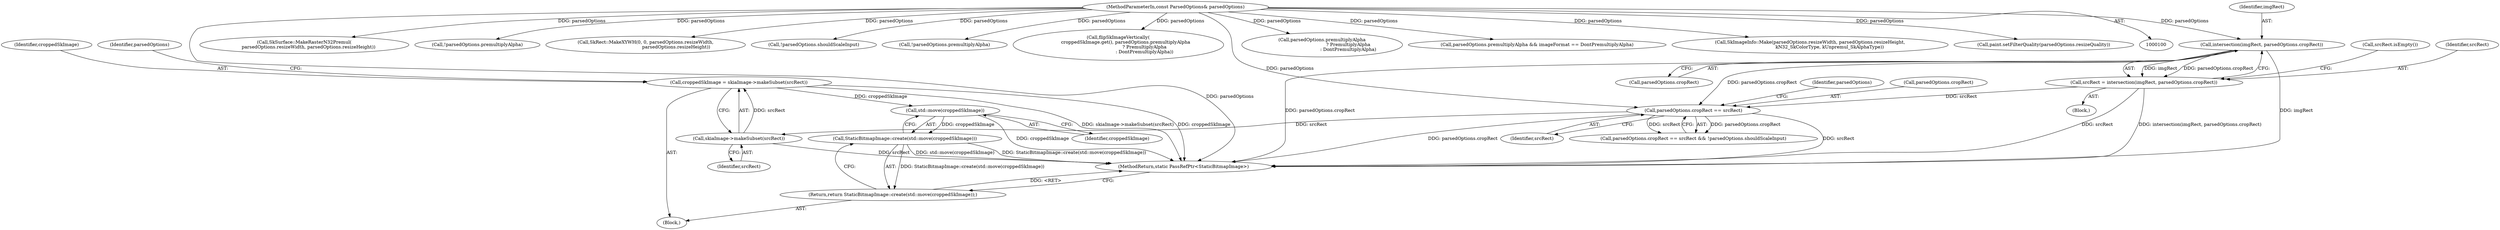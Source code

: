 digraph "0_Chrome_d59a4441697f6253e7dc3f7ae5caad6e5fd2c778_1@API" {
"1000258" [label="(Call,std::move(croppedSkImage))"];
"1000225" [label="(Call,croppedSkImage = skiaImage->makeSubset(srcRect))"];
"1000227" [label="(Call,skiaImage->makeSubset(srcRect))"];
"1000214" [label="(Call,parsedOptions.cropRect == srcRect)"];
"1000112" [label="(Call,intersection(imgRect, parsedOptions.cropRect))"];
"1000102" [label="(MethodParameterIn,const ParsedOptions& parsedOptions)"];
"1000110" [label="(Call,srcRect = intersection(imgRect, parsedOptions.cropRect))"];
"1000257" [label="(Call,StaticBitmapImage::create(std::move(croppedSkImage)))"];
"1000256" [label="(Return,return StaticBitmapImage::create(std::move(croppedSkImage));)"];
"1000388" [label="(MethodReturn,static PassRefPtr<StaticBitmapImage>)"];
"1000114" [label="(Call,parsedOptions.cropRect)"];
"1000221" [label="(Identifier,parsedOptions)"];
"1000263" [label="(Call,SkSurface::MakeRasterN32Premul(\n      parsedOptions.resizeWidth, parsedOptions.resizeHeight))"];
"1000179" [label="(Call,!parsedOptions.premultiplyAlpha)"];
"1000213" [label="(Call,parsedOptions.cropRect == srcRect && !parsedOptions.shouldScaleInput)"];
"1000227" [label="(Call,skiaImage->makeSubset(srcRect))"];
"1000214" [label="(Call,parsedOptions.cropRect == srcRect)"];
"1000228" [label="(Identifier,srcRect)"];
"1000226" [label="(Identifier,croppedSkImage)"];
"1000113" [label="(Identifier,imgRect)"];
"1000338" [label="(Call,SkRect::MakeXYWH(0, 0, parsedOptions.resizeWidth,\n                                          parsedOptions.resizeHeight))"];
"1000219" [label="(Call,!parsedOptions.shouldScaleInput)"];
"1000215" [label="(Call,parsedOptions.cropRect)"];
"1000120" [label="(Call,!parsedOptions.premultiplyAlpha)"];
"1000111" [label="(Identifier,srcRect)"];
"1000225" [label="(Call,croppedSkImage = skiaImage->makeSubset(srcRect))"];
"1000235" [label="(Call,flipSkImageVertically(\n          croppedSkImage.get(), parsedOptions.premultiplyAlpha\n                                    ? PremultiplyAlpha\n                                    : DontPremultiplyAlpha))"];
"1000231" [label="(Identifier,parsedOptions)"];
"1000112" [label="(Call,intersection(imgRect, parsedOptions.cropRect))"];
"1000110" [label="(Call,srcRect = intersection(imgRect, parsedOptions.cropRect))"];
"1000237" [label="(Call,parsedOptions.premultiplyAlpha\n                                    ? PremultiplyAlpha\n                                    : DontPremultiplyAlpha)"];
"1000259" [label="(Identifier,croppedSkImage)"];
"1000244" [label="(Call,parsedOptions.premultiplyAlpha && imageFormat == DontPremultiplyAlpha)"];
"1000256" [label="(Return,return StaticBitmapImage::create(std::move(croppedSkImage));)"];
"1000119" [label="(Call,srcRect.isEmpty())"];
"1000218" [label="(Identifier,srcRect)"];
"1000223" [label="(Block,)"];
"1000257" [label="(Call,StaticBitmapImage::create(std::move(croppedSkImage)))"];
"1000105" [label="(Block,)"];
"1000128" [label="(Call,SkImageInfo::Make(parsedOptions.resizeWidth, parsedOptions.resizeHeight,\n                           kN32_SkColorType, kUnpremul_SkAlphaType))"];
"1000348" [label="(Call,paint.setFilterQuality(parsedOptions.resizeQuality))"];
"1000102" [label="(MethodParameterIn,const ParsedOptions& parsedOptions)"];
"1000258" [label="(Call,std::move(croppedSkImage))"];
"1000258" -> "1000257"  [label="AST: "];
"1000258" -> "1000259"  [label="CFG: "];
"1000259" -> "1000258"  [label="AST: "];
"1000257" -> "1000258"  [label="CFG: "];
"1000258" -> "1000388"  [label="DDG: croppedSkImage"];
"1000258" -> "1000257"  [label="DDG: croppedSkImage"];
"1000225" -> "1000258"  [label="DDG: croppedSkImage"];
"1000225" -> "1000223"  [label="AST: "];
"1000225" -> "1000227"  [label="CFG: "];
"1000226" -> "1000225"  [label="AST: "];
"1000227" -> "1000225"  [label="AST: "];
"1000231" -> "1000225"  [label="CFG: "];
"1000225" -> "1000388"  [label="DDG: skiaImage->makeSubset(srcRect)"];
"1000225" -> "1000388"  [label="DDG: croppedSkImage"];
"1000227" -> "1000225"  [label="DDG: srcRect"];
"1000227" -> "1000228"  [label="CFG: "];
"1000228" -> "1000227"  [label="AST: "];
"1000227" -> "1000388"  [label="DDG: srcRect"];
"1000214" -> "1000227"  [label="DDG: srcRect"];
"1000214" -> "1000213"  [label="AST: "];
"1000214" -> "1000218"  [label="CFG: "];
"1000215" -> "1000214"  [label="AST: "];
"1000218" -> "1000214"  [label="AST: "];
"1000221" -> "1000214"  [label="CFG: "];
"1000213" -> "1000214"  [label="CFG: "];
"1000214" -> "1000388"  [label="DDG: srcRect"];
"1000214" -> "1000388"  [label="DDG: parsedOptions.cropRect"];
"1000214" -> "1000213"  [label="DDG: parsedOptions.cropRect"];
"1000214" -> "1000213"  [label="DDG: srcRect"];
"1000112" -> "1000214"  [label="DDG: parsedOptions.cropRect"];
"1000102" -> "1000214"  [label="DDG: parsedOptions"];
"1000110" -> "1000214"  [label="DDG: srcRect"];
"1000112" -> "1000110"  [label="AST: "];
"1000112" -> "1000114"  [label="CFG: "];
"1000113" -> "1000112"  [label="AST: "];
"1000114" -> "1000112"  [label="AST: "];
"1000110" -> "1000112"  [label="CFG: "];
"1000112" -> "1000388"  [label="DDG: parsedOptions.cropRect"];
"1000112" -> "1000388"  [label="DDG: imgRect"];
"1000112" -> "1000110"  [label="DDG: imgRect"];
"1000112" -> "1000110"  [label="DDG: parsedOptions.cropRect"];
"1000102" -> "1000112"  [label="DDG: parsedOptions"];
"1000102" -> "1000100"  [label="AST: "];
"1000102" -> "1000388"  [label="DDG: parsedOptions"];
"1000102" -> "1000120"  [label="DDG: parsedOptions"];
"1000102" -> "1000128"  [label="DDG: parsedOptions"];
"1000102" -> "1000179"  [label="DDG: parsedOptions"];
"1000102" -> "1000219"  [label="DDG: parsedOptions"];
"1000102" -> "1000235"  [label="DDG: parsedOptions"];
"1000102" -> "1000237"  [label="DDG: parsedOptions"];
"1000102" -> "1000244"  [label="DDG: parsedOptions"];
"1000102" -> "1000263"  [label="DDG: parsedOptions"];
"1000102" -> "1000338"  [label="DDG: parsedOptions"];
"1000102" -> "1000348"  [label="DDG: parsedOptions"];
"1000110" -> "1000105"  [label="AST: "];
"1000111" -> "1000110"  [label="AST: "];
"1000119" -> "1000110"  [label="CFG: "];
"1000110" -> "1000388"  [label="DDG: intersection(imgRect, parsedOptions.cropRect)"];
"1000110" -> "1000388"  [label="DDG: srcRect"];
"1000257" -> "1000256"  [label="AST: "];
"1000256" -> "1000257"  [label="CFG: "];
"1000257" -> "1000388"  [label="DDG: std::move(croppedSkImage)"];
"1000257" -> "1000388"  [label="DDG: StaticBitmapImage::create(std::move(croppedSkImage))"];
"1000257" -> "1000256"  [label="DDG: StaticBitmapImage::create(std::move(croppedSkImage))"];
"1000256" -> "1000223"  [label="AST: "];
"1000388" -> "1000256"  [label="CFG: "];
"1000256" -> "1000388"  [label="DDG: <RET>"];
}
